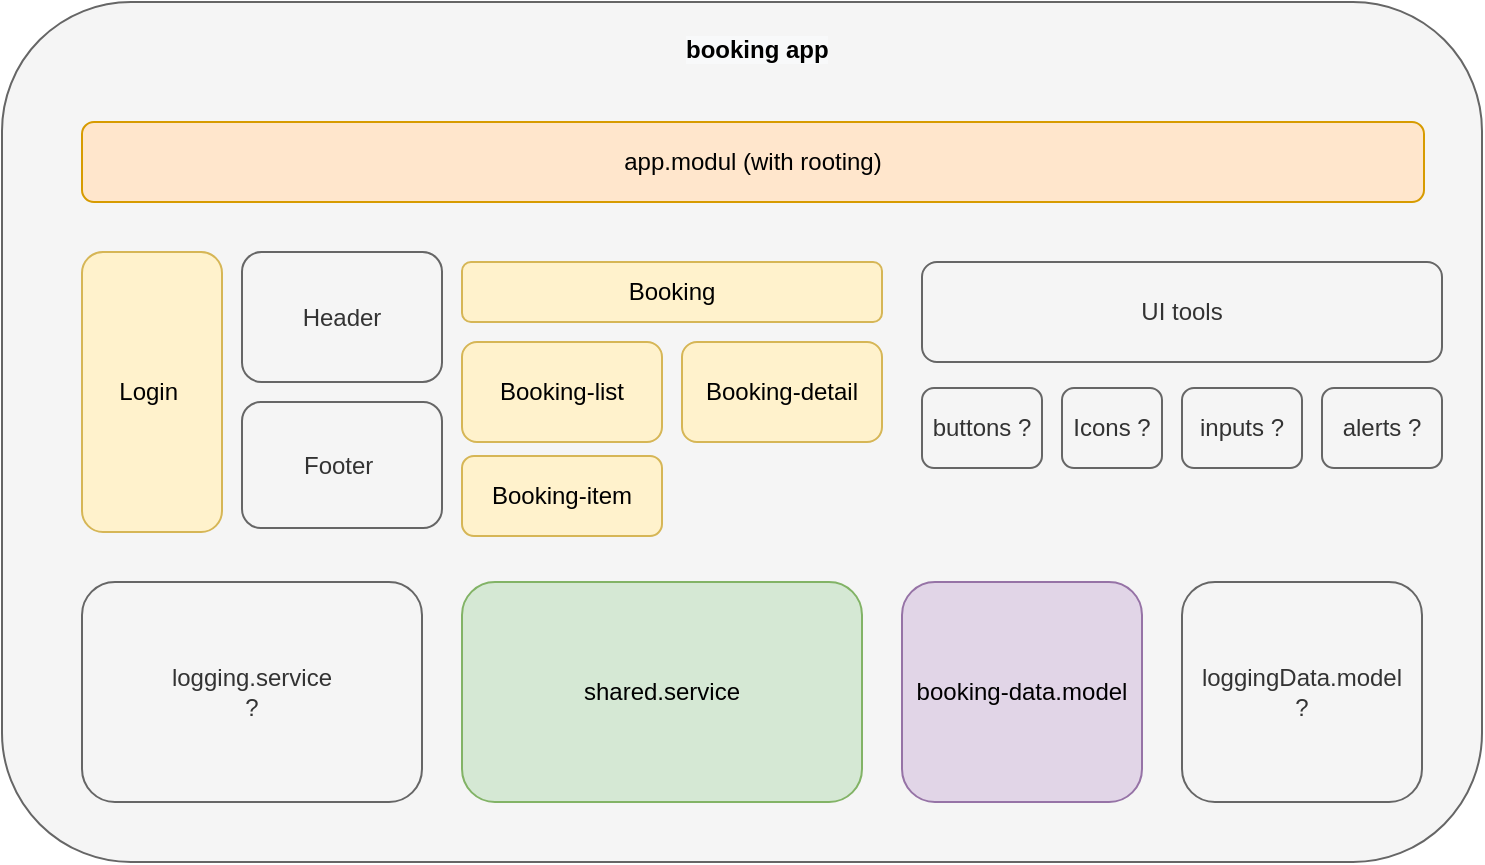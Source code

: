 <mxfile version="20.3.0" type="device"><diagram id="prtHgNgQTEPvFCAcTncT" name="Page-1"><mxGraphModel dx="1422" dy="762" grid="1" gridSize="10" guides="1" tooltips="1" connect="1" arrows="1" fold="1" page="1" pageScale="1" pageWidth="827" pageHeight="1169" math="0" shadow="0"><root><mxCell id="0"/><mxCell id="1" parent="0"/><mxCell id="z08fUKMjZnUV8oniAj61-1" value="&lt;div style=&quot;text-align: justify;&quot;&gt;&lt;/div&gt;" style="rounded=1;whiteSpace=wrap;html=1;fillColor=#f5f5f5;strokeColor=#666666;fontColor=#333333;" parent="1" vertex="1"><mxGeometry x="40" y="70" width="740" height="430" as="geometry"/></mxCell><mxCell id="z08fUKMjZnUV8oniAj61-2" value="Login&amp;nbsp;" style="rounded=1;whiteSpace=wrap;html=1;fillColor=#fff2cc;strokeColor=#d6b656;" parent="1" vertex="1"><mxGeometry x="80" y="195" width="70" height="140" as="geometry"/></mxCell><mxCell id="z08fUKMjZnUV8oniAj61-3" value="Booking" style="rounded=1;whiteSpace=wrap;html=1;fillColor=#fff2cc;strokeColor=#d6b656;" parent="1" vertex="1"><mxGeometry x="270" y="200" width="210" height="30" as="geometry"/></mxCell><mxCell id="z08fUKMjZnUV8oniAj61-4" value="buttons ?" style="rounded=1;whiteSpace=wrap;html=1;fillColor=#f5f5f5;fontColor=#333333;strokeColor=#666666;" parent="1" vertex="1"><mxGeometry x="500" y="263" width="60" height="40" as="geometry"/></mxCell><mxCell id="z08fUKMjZnUV8oniAj61-5" value="logging.service&lt;br&gt;?" style="rounded=1;whiteSpace=wrap;html=1;fillColor=#f5f5f5;strokeColor=#666666;fontColor=#333333;" parent="1" vertex="1"><mxGeometry x="80" y="360" width="170" height="110" as="geometry"/></mxCell><mxCell id="z08fUKMjZnUV8oniAj61-6" value="Icons ?" style="rounded=1;whiteSpace=wrap;html=1;fillColor=#f5f5f5;fontColor=#333333;strokeColor=#666666;" parent="1" vertex="1"><mxGeometry x="570" y="263" width="50" height="40" as="geometry"/></mxCell><mxCell id="z08fUKMjZnUV8oniAj61-7" value="shared.service" style="rounded=1;whiteSpace=wrap;html=1;fillColor=#d5e8d4;strokeColor=#82b366;" parent="1" vertex="1"><mxGeometry x="270" y="360" width="200" height="110" as="geometry"/></mxCell><mxCell id="z08fUKMjZnUV8oniAj61-9" value="inputs ?" style="rounded=1;whiteSpace=wrap;html=1;fillColor=#f5f5f5;fontColor=#333333;strokeColor=#666666;" parent="1" vertex="1"><mxGeometry x="630" y="263" width="60" height="40" as="geometry"/></mxCell><mxCell id="z08fUKMjZnUV8oniAj61-10" value="UI tools" style="rounded=1;whiteSpace=wrap;html=1;fillColor=#f5f5f5;fontColor=#333333;strokeColor=#666666;" parent="1" vertex="1"><mxGeometry x="500" y="200" width="260" height="50" as="geometry"/></mxCell><mxCell id="z08fUKMjZnUV8oniAj61-11" value="booking-data.model" style="rounded=1;whiteSpace=wrap;html=1;fillColor=#e1d5e7;strokeColor=#9673a6;" parent="1" vertex="1"><mxGeometry x="490" y="360" width="120" height="110" as="geometry"/></mxCell><mxCell id="z08fUKMjZnUV8oniAj61-12" value="loggingData.model&lt;br&gt;?" style="rounded=1;whiteSpace=wrap;html=1;fillColor=#f5f5f5;strokeColor=#666666;fontColor=#333333;" parent="1" vertex="1"><mxGeometry x="630" y="360" width="120" height="110" as="geometry"/></mxCell><mxCell id="z08fUKMjZnUV8oniAj61-13" value="app.modul (with rooting)" style="rounded=1;whiteSpace=wrap;html=1;fillColor=#ffe6cc;strokeColor=#d79b00;" parent="1" vertex="1"><mxGeometry x="80" y="130" width="671" height="40" as="geometry"/></mxCell><mxCell id="z08fUKMjZnUV8oniAj61-14" value="Booking-list" style="rounded=1;whiteSpace=wrap;html=1;fillColor=#fff2cc;strokeColor=#d6b656;" parent="1" vertex="1"><mxGeometry x="270" y="240" width="100" height="50" as="geometry"/></mxCell><mxCell id="z08fUKMjZnUV8oniAj61-15" value="&lt;span style=&quot;color: rgb(0, 0, 0); font-family: Helvetica; font-size: 12px; font-style: normal; font-variant-ligatures: normal; font-variant-caps: normal; letter-spacing: normal; orphans: 2; text-align: center; text-indent: 0px; text-transform: none; widows: 2; word-spacing: 0px; -webkit-text-stroke-width: 0px; background-color: rgb(248, 249, 250); text-decoration-thickness: initial; text-decoration-style: initial; text-decoration-color: initial; float: none; display: inline !important;&quot;&gt;&lt;b&gt;booking app&lt;/b&gt;&lt;/span&gt;" style="text;whiteSpace=wrap;html=1;" parent="1" vertex="1"><mxGeometry x="380" y="80" width="100" height="40" as="geometry"/></mxCell><mxCell id="z08fUKMjZnUV8oniAj61-16" value="alerts ?" style="rounded=1;whiteSpace=wrap;html=1;fillColor=#f5f5f5;fontColor=#333333;strokeColor=#666666;" parent="1" vertex="1"><mxGeometry x="700" y="263" width="60" height="40" as="geometry"/></mxCell><mxCell id="z08fUKMjZnUV8oniAj61-17" value="Booking-detail" style="rounded=1;whiteSpace=wrap;html=1;fillColor=#fff2cc;strokeColor=#d6b656;" parent="1" vertex="1"><mxGeometry x="380" y="240" width="100" height="50" as="geometry"/></mxCell><mxCell id="z08fUKMjZnUV8oniAj61-18" value="Booking-item" style="rounded=1;whiteSpace=wrap;html=1;fillColor=#fff2cc;strokeColor=#d6b656;" parent="1" vertex="1"><mxGeometry x="270" y="297" width="100" height="40" as="geometry"/></mxCell><mxCell id="z08fUKMjZnUV8oniAj61-19" value="Header" style="rounded=1;whiteSpace=wrap;html=1;fillColor=#f5f5f5;fontColor=#333333;strokeColor=#666666;" parent="1" vertex="1"><mxGeometry x="160" y="195" width="100" height="65" as="geometry"/></mxCell><mxCell id="z08fUKMjZnUV8oniAj61-20" value="Footer&amp;nbsp;" style="rounded=1;whiteSpace=wrap;html=1;fillColor=#f5f5f5;fontColor=#333333;strokeColor=#666666;" parent="1" vertex="1"><mxGeometry x="160" y="270" width="100" height="63" as="geometry"/></mxCell></root></mxGraphModel></diagram></mxfile>